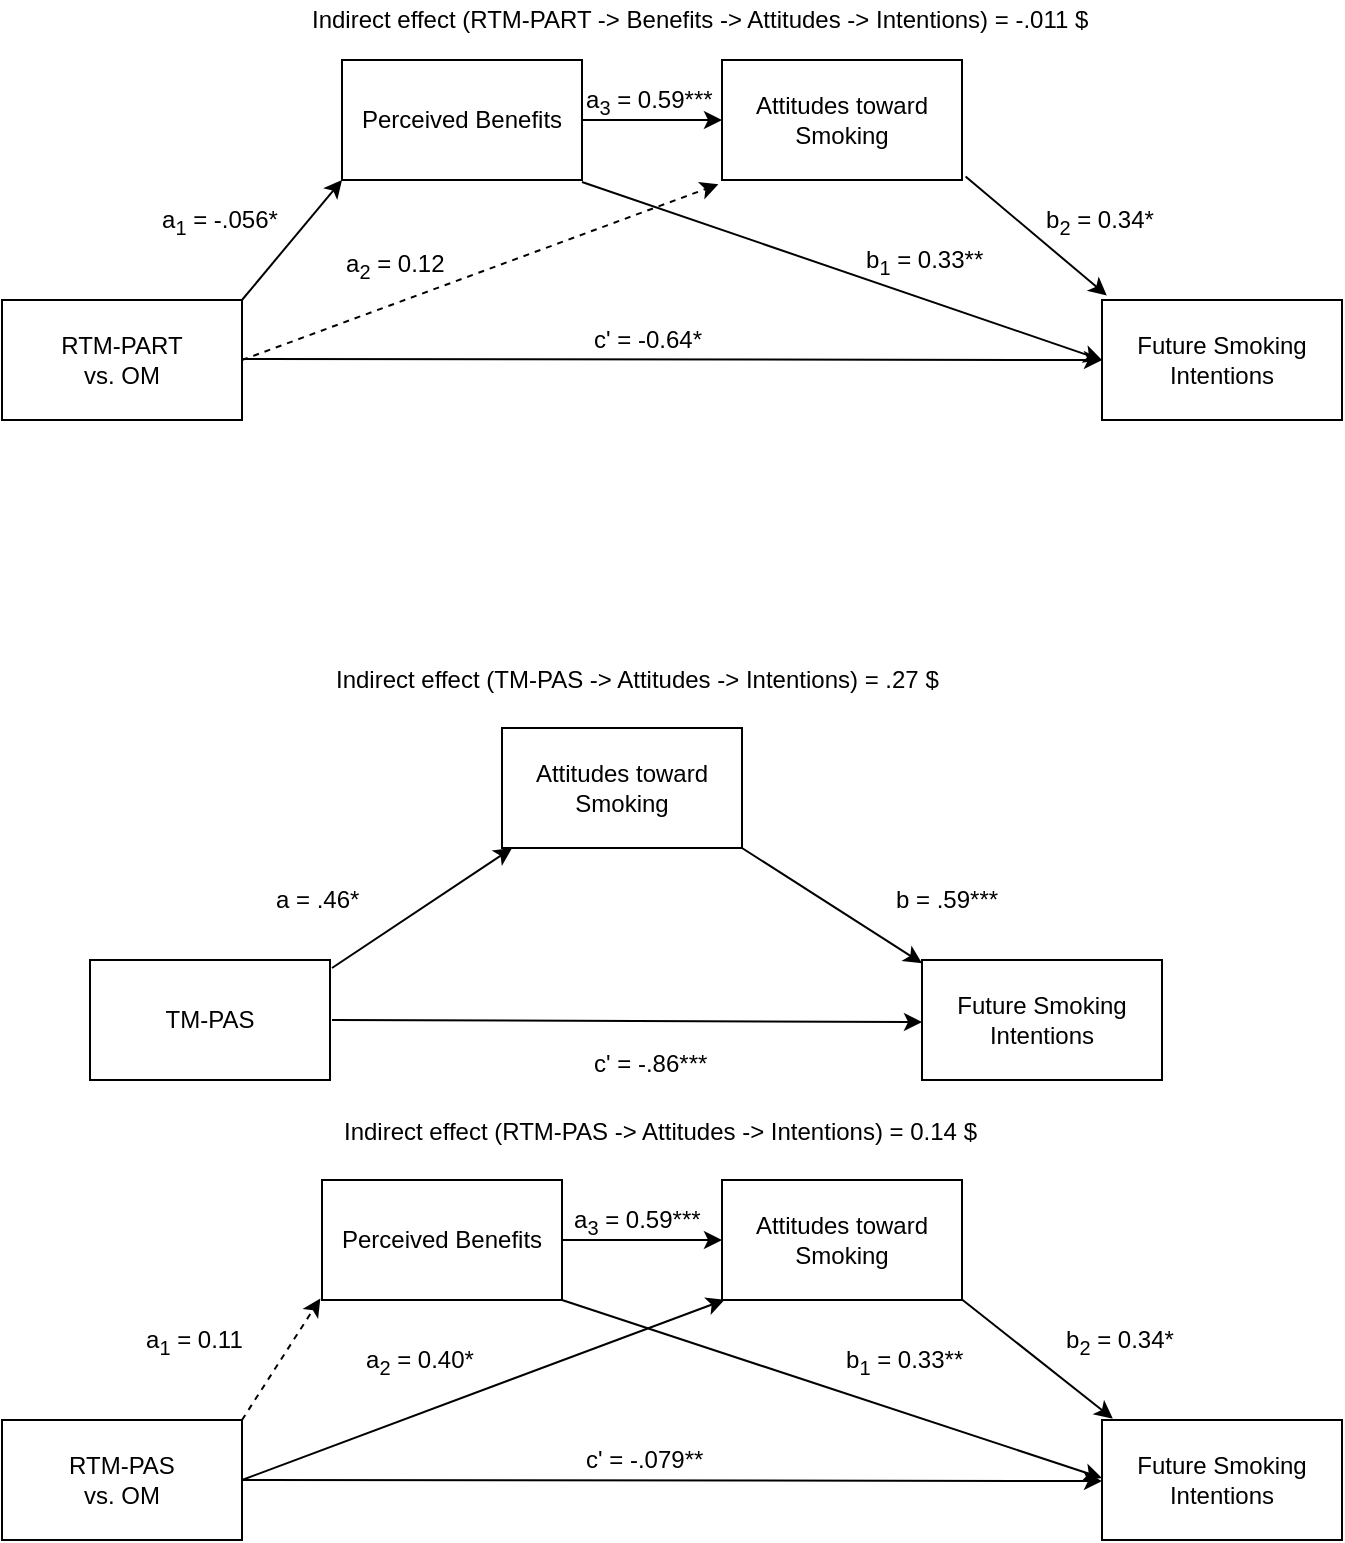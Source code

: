 <mxfile version="12.5.5" type="github">
  <diagram id="VoFLqr6qbXAysXTLZS24" name="Page-1">
    <mxGraphModel dx="600" dy="285" grid="1" gridSize="10" guides="1" tooltips="1" connect="1" arrows="1" fold="1" page="1" pageScale="1" pageWidth="827" pageHeight="1169" math="0" shadow="0">
      <root>
        <mxCell id="0"/>
        <mxCell id="1" parent="0"/>
        <mxCell id="KA4Vn77G2BXHQ5LwoBZZ-1" value="RTM-PART&lt;br&gt;vs. OM" style="rounded=0;whiteSpace=wrap;html=1;" parent="1" vertex="1">
          <mxGeometry x="30" y="310" width="120" height="60" as="geometry"/>
        </mxCell>
        <mxCell id="KA4Vn77G2BXHQ5LwoBZZ-2" value="Perceived Benefits" style="rounded=0;whiteSpace=wrap;html=1;" parent="1" vertex="1">
          <mxGeometry x="200" y="190" width="120" height="60" as="geometry"/>
        </mxCell>
        <mxCell id="KA4Vn77G2BXHQ5LwoBZZ-4" value="Future Smoking Intentions" style="rounded=0;whiteSpace=wrap;html=1;" parent="1" vertex="1">
          <mxGeometry x="580" y="310" width="120" height="60" as="geometry"/>
        </mxCell>
        <mxCell id="KA4Vn77G2BXHQ5LwoBZZ-6" value="Attitudes toward Smoking" style="rounded=0;whiteSpace=wrap;html=1;" parent="1" vertex="1">
          <mxGeometry x="390" y="190" width="120" height="60" as="geometry"/>
        </mxCell>
        <mxCell id="KA4Vn77G2BXHQ5LwoBZZ-10" value="" style="endArrow=classic;html=1;entryX=0;entryY=1;entryDx=0;entryDy=0;entryPerimeter=0;" parent="1" target="KA4Vn77G2BXHQ5LwoBZZ-2" edge="1">
          <mxGeometry width="50" height="50" relative="1" as="geometry">
            <mxPoint x="150" y="310" as="sourcePoint"/>
            <mxPoint x="200" y="260" as="targetPoint"/>
          </mxGeometry>
        </mxCell>
        <mxCell id="KA4Vn77G2BXHQ5LwoBZZ-12" value="" style="endArrow=classic;html=1;entryX=0.02;entryY=-0.037;entryDx=0;entryDy=0;entryPerimeter=0;exitX=1.015;exitY=0.971;exitDx=0;exitDy=0;exitPerimeter=0;" parent="1" source="KA4Vn77G2BXHQ5LwoBZZ-6" target="KA4Vn77G2BXHQ5LwoBZZ-4" edge="1">
          <mxGeometry width="50" height="50" relative="1" as="geometry">
            <mxPoint x="480" y="250" as="sourcePoint"/>
            <mxPoint x="540" y="250" as="targetPoint"/>
          </mxGeometry>
        </mxCell>
        <mxCell id="KA4Vn77G2BXHQ5LwoBZZ-19" value="" style="endArrow=classic;html=1;entryX=0;entryY=0.5;entryDx=0;entryDy=0;" parent="1" target="KA4Vn77G2BXHQ5LwoBZZ-6" edge="1">
          <mxGeometry width="50" height="50" relative="1" as="geometry">
            <mxPoint x="320" y="220" as="sourcePoint"/>
            <mxPoint x="370" y="170" as="targetPoint"/>
          </mxGeometry>
        </mxCell>
        <mxCell id="KA4Vn77G2BXHQ5LwoBZZ-24" value="" style="endArrow=classic;html=1;strokeColor=none;" parent="1" edge="1">
          <mxGeometry width="50" height="50" relative="1" as="geometry">
            <mxPoint x="150" y="338.5" as="sourcePoint"/>
            <mxPoint x="580" y="339" as="targetPoint"/>
          </mxGeometry>
        </mxCell>
        <mxCell id="KA4Vn77G2BXHQ5LwoBZZ-26" value="c&#39; = -0.64*" style="text;html=1;resizable=0;points=[];autosize=1;align=left;verticalAlign=top;spacingTop=-4;" parent="1" vertex="1">
          <mxGeometry x="324" y="320" width="70" height="20" as="geometry"/>
        </mxCell>
        <mxCell id="KA4Vn77G2BXHQ5LwoBZZ-27" value="a&lt;sub&gt;1&lt;/sub&gt; = -.056*" style="text;html=1;resizable=0;points=[];autosize=1;align=left;verticalAlign=top;spacingTop=-4;" parent="1" vertex="1">
          <mxGeometry x="108" y="260" width="70" height="20" as="geometry"/>
        </mxCell>
        <mxCell id="KA4Vn77G2BXHQ5LwoBZZ-28" value="a&lt;sub&gt;3&lt;/sub&gt; = 0.59***" style="text;html=1;resizable=0;points=[];autosize=1;align=left;verticalAlign=top;spacingTop=-4;" parent="1" vertex="1">
          <mxGeometry x="320" y="200" width="80" height="20" as="geometry"/>
        </mxCell>
        <mxCell id="KA4Vn77G2BXHQ5LwoBZZ-29" value="" style="endArrow=classic;dashed=1;html=1;entryX=-0.015;entryY=1.036;entryDx=0;entryDy=0;entryPerimeter=0;endFill=1;" parent="1" target="KA4Vn77G2BXHQ5LwoBZZ-6" edge="1">
          <mxGeometry width="50" height="50" relative="1" as="geometry">
            <mxPoint x="150" y="340" as="sourcePoint"/>
            <mxPoint x="200" y="290" as="targetPoint"/>
          </mxGeometry>
        </mxCell>
        <mxCell id="KA4Vn77G2BXHQ5LwoBZZ-31" value="a&lt;sub&gt;2&lt;/sub&gt; = 0.40*" style="text;html=1;resizable=0;points=[];autosize=1;align=left;verticalAlign=top;spacingTop=-4;" parent="1" vertex="1">
          <mxGeometry x="210" y="830" width="70" height="20" as="geometry"/>
        </mxCell>
        <mxCell id="KA4Vn77G2BXHQ5LwoBZZ-32" value="b&lt;sub&gt;2&lt;/sub&gt; = 0.34*" style="text;html=1;resizable=0;points=[];autosize=1;align=left;verticalAlign=top;spacingTop=-4;" parent="1" vertex="1">
          <mxGeometry x="550" y="260" width="70" height="20" as="geometry"/>
        </mxCell>
        <mxCell id="KA4Vn77G2BXHQ5LwoBZZ-33" value="" style="endArrow=classic;html=1;" parent="1" edge="1">
          <mxGeometry width="50" height="50" relative="1" as="geometry">
            <mxPoint x="320" y="251" as="sourcePoint"/>
            <mxPoint x="580" y="340" as="targetPoint"/>
          </mxGeometry>
        </mxCell>
        <mxCell id="KA4Vn77G2BXHQ5LwoBZZ-34" value="b&lt;sub&gt;1&lt;/sub&gt; = 0.33**" style="text;html=1;resizable=0;points=[];autosize=1;align=left;verticalAlign=top;spacingTop=-4;" parent="1" vertex="1">
          <mxGeometry x="460" y="280" width="70" height="20" as="geometry"/>
        </mxCell>
        <mxCell id="KA4Vn77G2BXHQ5LwoBZZ-35" value="Indirect effect (RTM-PART -&amp;gt; Benefits -&amp;gt; Attitudes -&amp;gt; Intentions) = -.011 $" style="text;html=1;resizable=0;points=[];autosize=1;align=left;verticalAlign=top;spacingTop=-4;" parent="1" vertex="1">
          <mxGeometry x="183" y="160" width="400" height="20" as="geometry"/>
        </mxCell>
        <mxCell id="KA4Vn77G2BXHQ5LwoBZZ-36" value="TM-PAS" style="rounded=0;whiteSpace=wrap;html=1;" parent="1" vertex="1">
          <mxGeometry x="74" y="640" width="120" height="60" as="geometry"/>
        </mxCell>
        <mxCell id="KA4Vn77G2BXHQ5LwoBZZ-37" value="Attitudes toward Smoking" style="rounded=0;whiteSpace=wrap;html=1;" parent="1" vertex="1">
          <mxGeometry x="280" y="524" width="120" height="60" as="geometry"/>
        </mxCell>
        <mxCell id="KA4Vn77G2BXHQ5LwoBZZ-39" value="Future Smoking Intentions" style="rounded=0;whiteSpace=wrap;html=1;" parent="1" vertex="1">
          <mxGeometry x="490" y="640" width="120" height="60" as="geometry"/>
        </mxCell>
        <mxCell id="KA4Vn77G2BXHQ5LwoBZZ-41" value="" style="endArrow=classic;html=1;" parent="1" edge="1">
          <mxGeometry width="50" height="50" relative="1" as="geometry">
            <mxPoint x="195" y="670" as="sourcePoint"/>
            <mxPoint x="490" y="671" as="targetPoint"/>
          </mxGeometry>
        </mxCell>
        <mxCell id="KA4Vn77G2BXHQ5LwoBZZ-44" value="" style="endArrow=classic;html=1;entryX=0.042;entryY=1;entryDx=0;entryDy=0;entryPerimeter=0;" parent="1" target="KA4Vn77G2BXHQ5LwoBZZ-37" edge="1">
          <mxGeometry width="50" height="50" relative="1" as="geometry">
            <mxPoint x="195" y="644" as="sourcePoint"/>
            <mxPoint x="335" y="614" as="targetPoint"/>
          </mxGeometry>
        </mxCell>
        <mxCell id="KA4Vn77G2BXHQ5LwoBZZ-55" value="" style="endArrow=classic;html=1;entryX=0;entryY=0.027;entryDx=0;entryDy=0;entryPerimeter=0;" parent="1" target="KA4Vn77G2BXHQ5LwoBZZ-39" edge="1">
          <mxGeometry width="50" height="50" relative="1" as="geometry">
            <mxPoint x="400" y="584" as="sourcePoint"/>
            <mxPoint x="600" y="594" as="targetPoint"/>
          </mxGeometry>
        </mxCell>
        <mxCell id="KA4Vn77G2BXHQ5LwoBZZ-58" value="a = .46*" style="text;html=1;resizable=0;points=[];autosize=1;align=left;verticalAlign=top;spacingTop=-4;" parent="1" vertex="1">
          <mxGeometry x="165" y="600" width="60" height="20" as="geometry"/>
        </mxCell>
        <mxCell id="KA4Vn77G2BXHQ5LwoBZZ-59" value="b = .59***" style="text;html=1;resizable=0;points=[];autosize=1;align=left;verticalAlign=top;spacingTop=-4;" parent="1" vertex="1">
          <mxGeometry x="475" y="600" width="70" height="20" as="geometry"/>
        </mxCell>
        <mxCell id="KA4Vn77G2BXHQ5LwoBZZ-60" value="c&#39; = -.86***" style="text;html=1;resizable=0;points=[];autosize=1;align=left;verticalAlign=top;spacingTop=-4;" parent="1" vertex="1">
          <mxGeometry x="324" y="682" width="70" height="20" as="geometry"/>
        </mxCell>
        <mxCell id="KA4Vn77G2BXHQ5LwoBZZ-61" value="Indirect effect (TM-PAS -&amp;gt; Attitudes -&amp;gt; Intentions) = .27 $" style="text;html=1;resizable=0;points=[];autosize=1;align=left;verticalAlign=top;spacingTop=-4;" parent="1" vertex="1">
          <mxGeometry x="195" y="490" width="320" height="20" as="geometry"/>
        </mxCell>
        <mxCell id="MeNQMWQtIjlh-BUCq2rx-1" value="Perceived Benefits" style="rounded=0;whiteSpace=wrap;html=1;" parent="1" vertex="1">
          <mxGeometry x="190" y="750" width="120" height="60" as="geometry"/>
        </mxCell>
        <mxCell id="MeNQMWQtIjlh-BUCq2rx-2" value="a&lt;sub&gt;3&lt;/sub&gt; = 0.59***" style="text;html=1;resizable=0;points=[];autosize=1;align=left;verticalAlign=top;spacingTop=-4;" parent="1" vertex="1">
          <mxGeometry x="314" y="760" width="80" height="20" as="geometry"/>
        </mxCell>
        <mxCell id="MeNQMWQtIjlh-BUCq2rx-3" value="Attitudes toward Smoking" style="rounded=0;whiteSpace=wrap;html=1;" parent="1" vertex="1">
          <mxGeometry x="390" y="750" width="120" height="60" as="geometry"/>
        </mxCell>
        <mxCell id="MeNQMWQtIjlh-BUCq2rx-4" value="RTM-PAS&lt;br&gt;vs. OM" style="rounded=0;whiteSpace=wrap;html=1;" parent="1" vertex="1">
          <mxGeometry x="30" y="870" width="120" height="60" as="geometry"/>
        </mxCell>
        <mxCell id="MeNQMWQtIjlh-BUCq2rx-5" value="Future Smoking Intentions" style="rounded=0;whiteSpace=wrap;html=1;" parent="1" vertex="1">
          <mxGeometry x="580" y="870" width="120" height="60" as="geometry"/>
        </mxCell>
        <mxCell id="MeNQMWQtIjlh-BUCq2rx-6" value="" style="endArrow=classic;html=1;" parent="1" edge="1">
          <mxGeometry width="50" height="50" relative="1" as="geometry">
            <mxPoint x="150" y="900" as="sourcePoint"/>
            <mxPoint x="580" y="900.5" as="targetPoint"/>
          </mxGeometry>
        </mxCell>
        <mxCell id="MeNQMWQtIjlh-BUCq2rx-7" value="" style="endArrow=classic;html=1;entryX=0.02;entryY=-0.037;entryDx=0;entryDy=0;entryPerimeter=0;exitX=1;exitY=0.996;exitDx=0;exitDy=0;exitPerimeter=0;" parent="1" source="MeNQMWQtIjlh-BUCq2rx-3" edge="1">
          <mxGeometry width="50" height="50" relative="1" as="geometry">
            <mxPoint x="514.8" y="809.76" as="sourcePoint"/>
            <mxPoint x="585.4" y="869.28" as="targetPoint"/>
          </mxGeometry>
        </mxCell>
        <mxCell id="MeNQMWQtIjlh-BUCq2rx-8" value="" style="endArrow=classic;html=1;" parent="1" edge="1">
          <mxGeometry width="50" height="50" relative="1" as="geometry">
            <mxPoint x="310" y="810" as="sourcePoint"/>
            <mxPoint x="580" y="899" as="targetPoint"/>
          </mxGeometry>
        </mxCell>
        <mxCell id="MeNQMWQtIjlh-BUCq2rx-9" value="a&lt;sub&gt;1&lt;/sub&gt; = 0.11" style="text;html=1;resizable=0;points=[];autosize=1;align=left;verticalAlign=top;spacingTop=-4;" parent="1" vertex="1">
          <mxGeometry x="100" y="820" width="60" height="20" as="geometry"/>
        </mxCell>
        <mxCell id="MeNQMWQtIjlh-BUCq2rx-12" value="c&#39; = -.079**" style="text;html=1;resizable=0;points=[];autosize=1;align=left;verticalAlign=top;spacingTop=-4;" parent="1" vertex="1">
          <mxGeometry x="320" y="880" width="70" height="20" as="geometry"/>
        </mxCell>
        <mxCell id="MeNQMWQtIjlh-BUCq2rx-13" value="b&lt;sub&gt;2&lt;/sub&gt; = 0.34*" style="text;html=1;resizable=0;points=[];autosize=1;align=left;verticalAlign=top;spacingTop=-4;" parent="1" vertex="1">
          <mxGeometry x="560" y="820" width="70" height="20" as="geometry"/>
        </mxCell>
        <mxCell id="MeNQMWQtIjlh-BUCq2rx-14" value="b&lt;sub&gt;1&lt;/sub&gt; = 0.33**" style="text;html=1;resizable=0;points=[];autosize=1;align=left;verticalAlign=top;spacingTop=-4;" parent="1" vertex="1">
          <mxGeometry x="450" y="830" width="70" height="20" as="geometry"/>
        </mxCell>
        <mxCell id="MeNQMWQtIjlh-BUCq2rx-16" value="" style="endArrow=classic;html=1;exitX=1;exitY=0.5;exitDx=0;exitDy=0;" parent="1" source="MeNQMWQtIjlh-BUCq2rx-1" edge="1">
          <mxGeometry width="50" height="50" relative="1" as="geometry">
            <mxPoint x="314" y="780" as="sourcePoint"/>
            <mxPoint x="390" y="780" as="targetPoint"/>
          </mxGeometry>
        </mxCell>
        <mxCell id="MeNQMWQtIjlh-BUCq2rx-17" value="" style="endArrow=classic;html=1;entryX=0.011;entryY=0.998;entryDx=0;entryDy=0;entryPerimeter=0;" parent="1" target="MeNQMWQtIjlh-BUCq2rx-3" edge="1">
          <mxGeometry width="50" height="50" relative="1" as="geometry">
            <mxPoint x="150" y="900" as="sourcePoint"/>
            <mxPoint x="200" y="850" as="targetPoint"/>
          </mxGeometry>
        </mxCell>
        <mxCell id="MeNQMWQtIjlh-BUCq2rx-18" value="" style="endArrow=classic;dashed=1;html=1;entryX=-0.007;entryY=0.987;entryDx=0;entryDy=0;entryPerimeter=0;endFill=1;" parent="1" target="MeNQMWQtIjlh-BUCq2rx-1" edge="1">
          <mxGeometry width="50" height="50" relative="1" as="geometry">
            <mxPoint x="150" y="870" as="sourcePoint"/>
            <mxPoint x="200" y="820" as="targetPoint"/>
          </mxGeometry>
        </mxCell>
        <mxCell id="MeNQMWQtIjlh-BUCq2rx-19" value="&lt;span style=&quot;font-family: &amp;#34;helvetica&amp;#34; , &amp;#34;arial&amp;#34; , sans-serif ; font-size: 0px&quot;&gt;%3CmxGraphModel%3E%3Croot%3E%3CmxCell%20id%3D%220%22%2F%3E%3CmxCell%20id%3D%221%22%20parent%3D%220%22%2F%3E%3CmxCell%20id%3D%222%22%20value%3D%22a%26lt%3Bsub%26gt%3B2%26lt%3B%2Fsub%26gt%3B%20%3D%20.40*%22%20style%3D%22text%3Bhtml%3D1%3Bresizable%3D0%3Bpoints%3D%5B%5D%3Bautosize%3D1%3Balign%3Dleft%3BverticalAlign%3Dtop%3BspacingTop%3D-4%3B%22%20vertex%3D%221%22%20parent%3D%221%22%3E%3CmxGeometry%20x%3D%22210%22%20y%3D%22830%22%20width%3D%2260%22%20height%3D%2220%22%20as%3D%22geometry%22%2F%3E%3C%2FmxCell%3E%3C%2Froot%3E%3C%2FmxGraphModel%3E&lt;/span&gt;" style="text;html=1;resizable=0;points=[];autosize=1;align=left;verticalAlign=top;spacingTop=-4;" parent="1" vertex="1">
          <mxGeometry x="233" y="283" width="20" height="20" as="geometry"/>
        </mxCell>
        <mxCell id="MeNQMWQtIjlh-BUCq2rx-20" value="a&lt;sub&gt;2&lt;/sub&gt; = 0.12" style="text;html=1;resizable=0;points=[];autosize=1;align=left;verticalAlign=top;spacingTop=-4;" parent="1" vertex="1">
          <mxGeometry x="200" y="281.5" width="60" height="20" as="geometry"/>
        </mxCell>
        <mxCell id="MeNQMWQtIjlh-BUCq2rx-21" value="Indirect effect (RTM-PAS -&amp;gt; Attitudes -&amp;gt; Intentions) = 0.14 $" style="text;html=1;resizable=0;points=[];autosize=1;align=left;verticalAlign=top;spacingTop=-4;" parent="1" vertex="1">
          <mxGeometry x="199" y="716" width="330" height="20" as="geometry"/>
        </mxCell>
        <mxCell id="IZNauL8GEJkRG5HfgAbW-2" value="" style="endArrow=classic;html=1;" parent="1" edge="1">
          <mxGeometry width="50" height="50" relative="1" as="geometry">
            <mxPoint x="150" y="339.5" as="sourcePoint"/>
            <mxPoint x="580" y="340" as="targetPoint"/>
          </mxGeometry>
        </mxCell>
      </root>
    </mxGraphModel>
  </diagram>
</mxfile>
